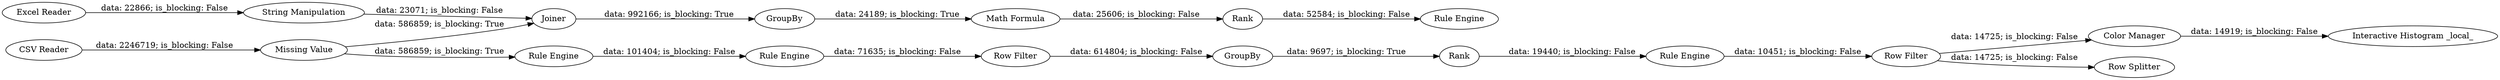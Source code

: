 digraph {
	"-4094800125680178637_5" [label=GroupBy]
	"-4094800125680178637_2117" [label=Rank]
	"-4094800125680178637_1" [label="CSV Reader"]
	"-4094800125680178637_7" [label=Rank]
	"-4094800125680178637_2119" [label="Rule Engine"]
	"-4094800125680178637_2113" [label="Rule Engine"]
	"-4094800125680178637_2110" [label="Row Filter"]
	"-4094800125680178637_3" [label="String Manipulation"]
	"-4094800125680178637_4" [label="Missing Value"]
	"-4094800125680178637_2" [label="Excel Reader"]
	"-4094800125680178637_2114" [label="Rule Engine"]
	"-4094800125680178637_2109" [label="Color Manager"]
	"-4094800125680178637_2112" [label="Row Filter"]
	"-4094800125680178637_9" [label="Interactive Histogram _local_"]
	"-4094800125680178637_2118" [label="Row Splitter"]
	"-4094800125680178637_2115" [label=GroupBy]
	"-4094800125680178637_8" [label="Rule Engine"]
	"-4094800125680178637_2116" [label="Math Formula"]
	"-4094800125680178637_2111" [label=Joiner]
	"-4094800125680178637_2109" -> "-4094800125680178637_9" [label="data: 14919; is_blocking: False"]
	"-4094800125680178637_2114" -> "-4094800125680178637_2110" [label="data: 71635; is_blocking: False"]
	"-4094800125680178637_2110" -> "-4094800125680178637_5" [label="data: 614804; is_blocking: False"]
	"-4094800125680178637_2111" -> "-4094800125680178637_2115" [label="data: 992166; is_blocking: True"]
	"-4094800125680178637_4" -> "-4094800125680178637_2113" [label="data: 586859; is_blocking: True"]
	"-4094800125680178637_2113" -> "-4094800125680178637_2114" [label="data: 101404; is_blocking: False"]
	"-4094800125680178637_3" -> "-4094800125680178637_2111" [label="data: 23071; is_blocking: False"]
	"-4094800125680178637_2116" -> "-4094800125680178637_2117" [label="data: 25606; is_blocking: False"]
	"-4094800125680178637_7" -> "-4094800125680178637_8" [label="data: 19440; is_blocking: False"]
	"-4094800125680178637_2117" -> "-4094800125680178637_2119" [label="data: 52584; is_blocking: False"]
	"-4094800125680178637_2115" -> "-4094800125680178637_2116" [label="data: 24189; is_blocking: True"]
	"-4094800125680178637_2112" -> "-4094800125680178637_2118" [label="data: 14725; is_blocking: False"]
	"-4094800125680178637_1" -> "-4094800125680178637_4" [label="data: 2246719; is_blocking: False"]
	"-4094800125680178637_2" -> "-4094800125680178637_3" [label="data: 22866; is_blocking: False"]
	"-4094800125680178637_4" -> "-4094800125680178637_2111" [label="data: 586859; is_blocking: True"]
	"-4094800125680178637_5" -> "-4094800125680178637_7" [label="data: 9697; is_blocking: True"]
	"-4094800125680178637_8" -> "-4094800125680178637_2112" [label="data: 10451; is_blocking: False"]
	"-4094800125680178637_2112" -> "-4094800125680178637_2109" [label="data: 14725; is_blocking: False"]
	rankdir=LR
}
